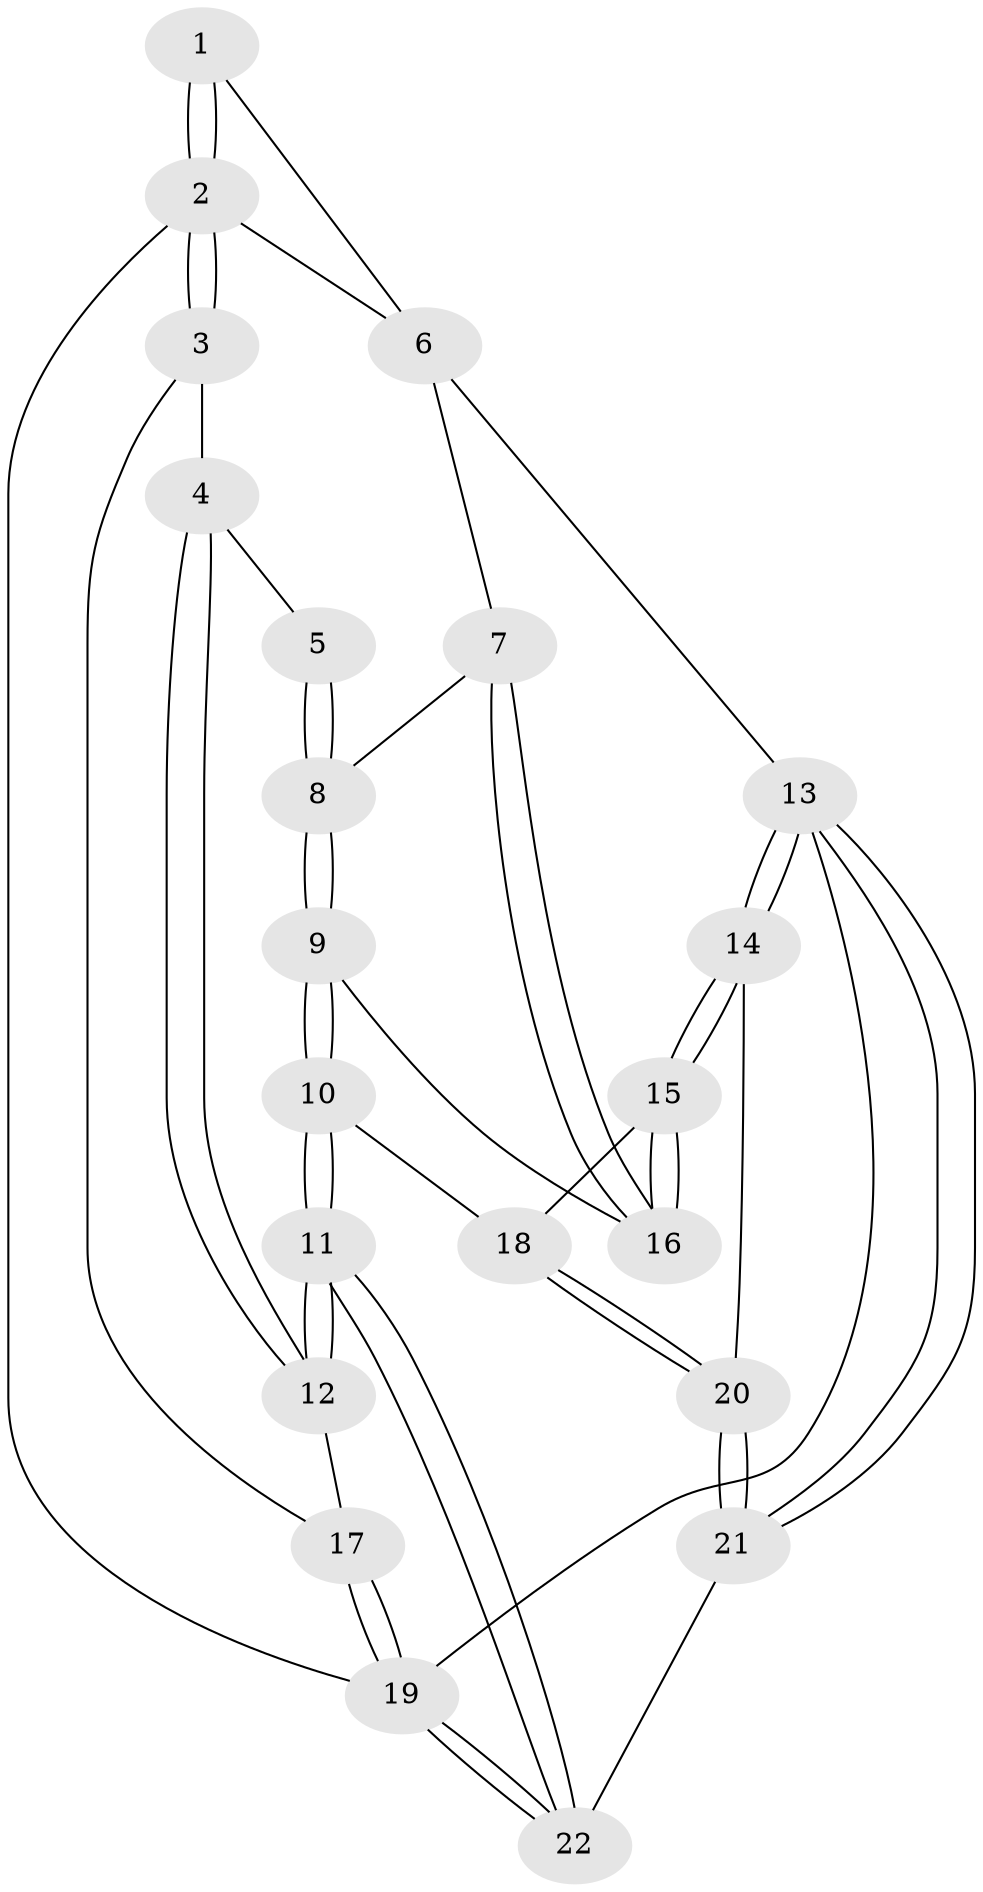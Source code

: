 // Generated by graph-tools (version 1.1) at 2025/46/02/15/25 05:46:28]
// undirected, 22 vertices, 52 edges
graph export_dot {
graph [start="1"]
  node [color=gray90,style=filled];
  1 [pos="+0.39405684311268785+0"];
  2 [pos="+0+0"];
  3 [pos="+0+0.17871436026680027"];
  4 [pos="+0.2793092595827364+0.15562388605912178"];
  5 [pos="+0.36531218522655334+0.08308896307848938"];
  6 [pos="+1+0"];
  7 [pos="+1+0"];
  8 [pos="+0.5738268348593851+0.3000988683970991"];
  9 [pos="+0.5702463922754505+0.44198505214384654"];
  10 [pos="+0.5084174327101529+0.5721017653006523"];
  11 [pos="+0.261327026617081+0.6456234395279087"];
  12 [pos="+0.19773501490533024+0.599278117761545"];
  13 [pos="+1+1"];
  14 [pos="+1+0.8496234763470264"];
  15 [pos="+1+0.5079819178237348"];
  16 [pos="+1+0.43786251755515826"];
  17 [pos="+0+0.55089522776767"];
  18 [pos="+0.5794449709741767+0.6298857602023684"];
  19 [pos="+0+1"];
  20 [pos="+0.7022937872420894+0.78087736671421"];
  21 [pos="+0.497310073661186+1"];
  22 [pos="+0.2652772871570345+1"];
  1 -- 2;
  1 -- 2;
  1 -- 6;
  2 -- 3;
  2 -- 3;
  2 -- 6;
  2 -- 19;
  3 -- 4;
  3 -- 17;
  4 -- 5;
  4 -- 12;
  4 -- 12;
  5 -- 8;
  5 -- 8;
  6 -- 7;
  6 -- 13;
  7 -- 8;
  7 -- 16;
  7 -- 16;
  8 -- 9;
  8 -- 9;
  9 -- 10;
  9 -- 10;
  9 -- 16;
  10 -- 11;
  10 -- 11;
  10 -- 18;
  11 -- 12;
  11 -- 12;
  11 -- 22;
  11 -- 22;
  12 -- 17;
  13 -- 14;
  13 -- 14;
  13 -- 21;
  13 -- 21;
  13 -- 19;
  14 -- 15;
  14 -- 15;
  14 -- 20;
  15 -- 16;
  15 -- 16;
  15 -- 18;
  17 -- 19;
  17 -- 19;
  18 -- 20;
  18 -- 20;
  19 -- 22;
  19 -- 22;
  20 -- 21;
  20 -- 21;
  21 -- 22;
}
